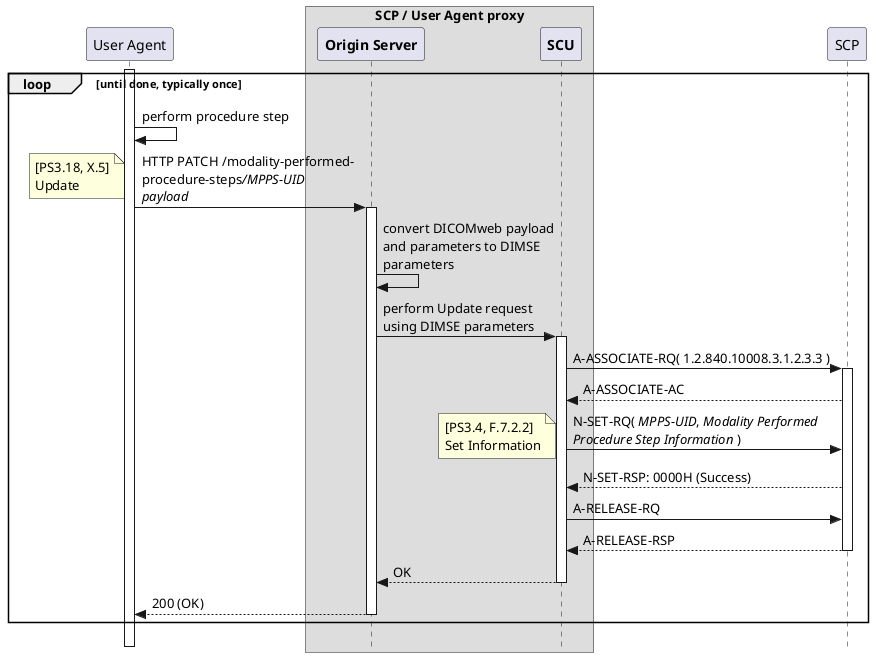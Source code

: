 @startuml OS-SCU Proxy
!pragma teoz true
skinparam style strictuml
hide footbox

participant "User Agent" as UA
box SCP / User Agent proxy
  participant "**Origin Server**" as OS
  participant "**SCU**" as SCU
end box
participant "SCP" as SCP

activate UA
loop until done, typically once
  UA -> UA: perform procedure step
  UA -> OS: HTTP PATCH /modality-performed-\nprocedure-steps///MPPS-UID//\n//payload//
  activate OS
  note left: [PS3.18, X.5]\nUpdate
  OS -> OS: convert DICOMweb payload\nand parameters to DIMSE\nparameters
  OS -> SCU: perform Update request\nusing DIMSE parameters
  activate SCU
  SCU -> SCP: A-ASSOCIATE-RQ( 1.2.840.10008.3.1.2.3.3 )
  activate SCP
  SCU <-- SCP: A-ASSOCIATE-AC
  SCU -> SCP: N-SET-RQ( //MPPS-UID//, //Modality Performed//\n//Procedure Step Information// )
  note left: [PS3.4, F.7.2.2]\nSet Information
  SCU <-- SCP: N-SET-RSP: 0000H (Success)
  SCU -> SCP: A-RELEASE-RQ
  SCU <-- SCP: A-RELEASE-RSP
  deactivate SCP
  OS <-- SCU: OK
  deactivate SCU
  UA <-- OS: 200 (OK)
  deactivate OS
end
